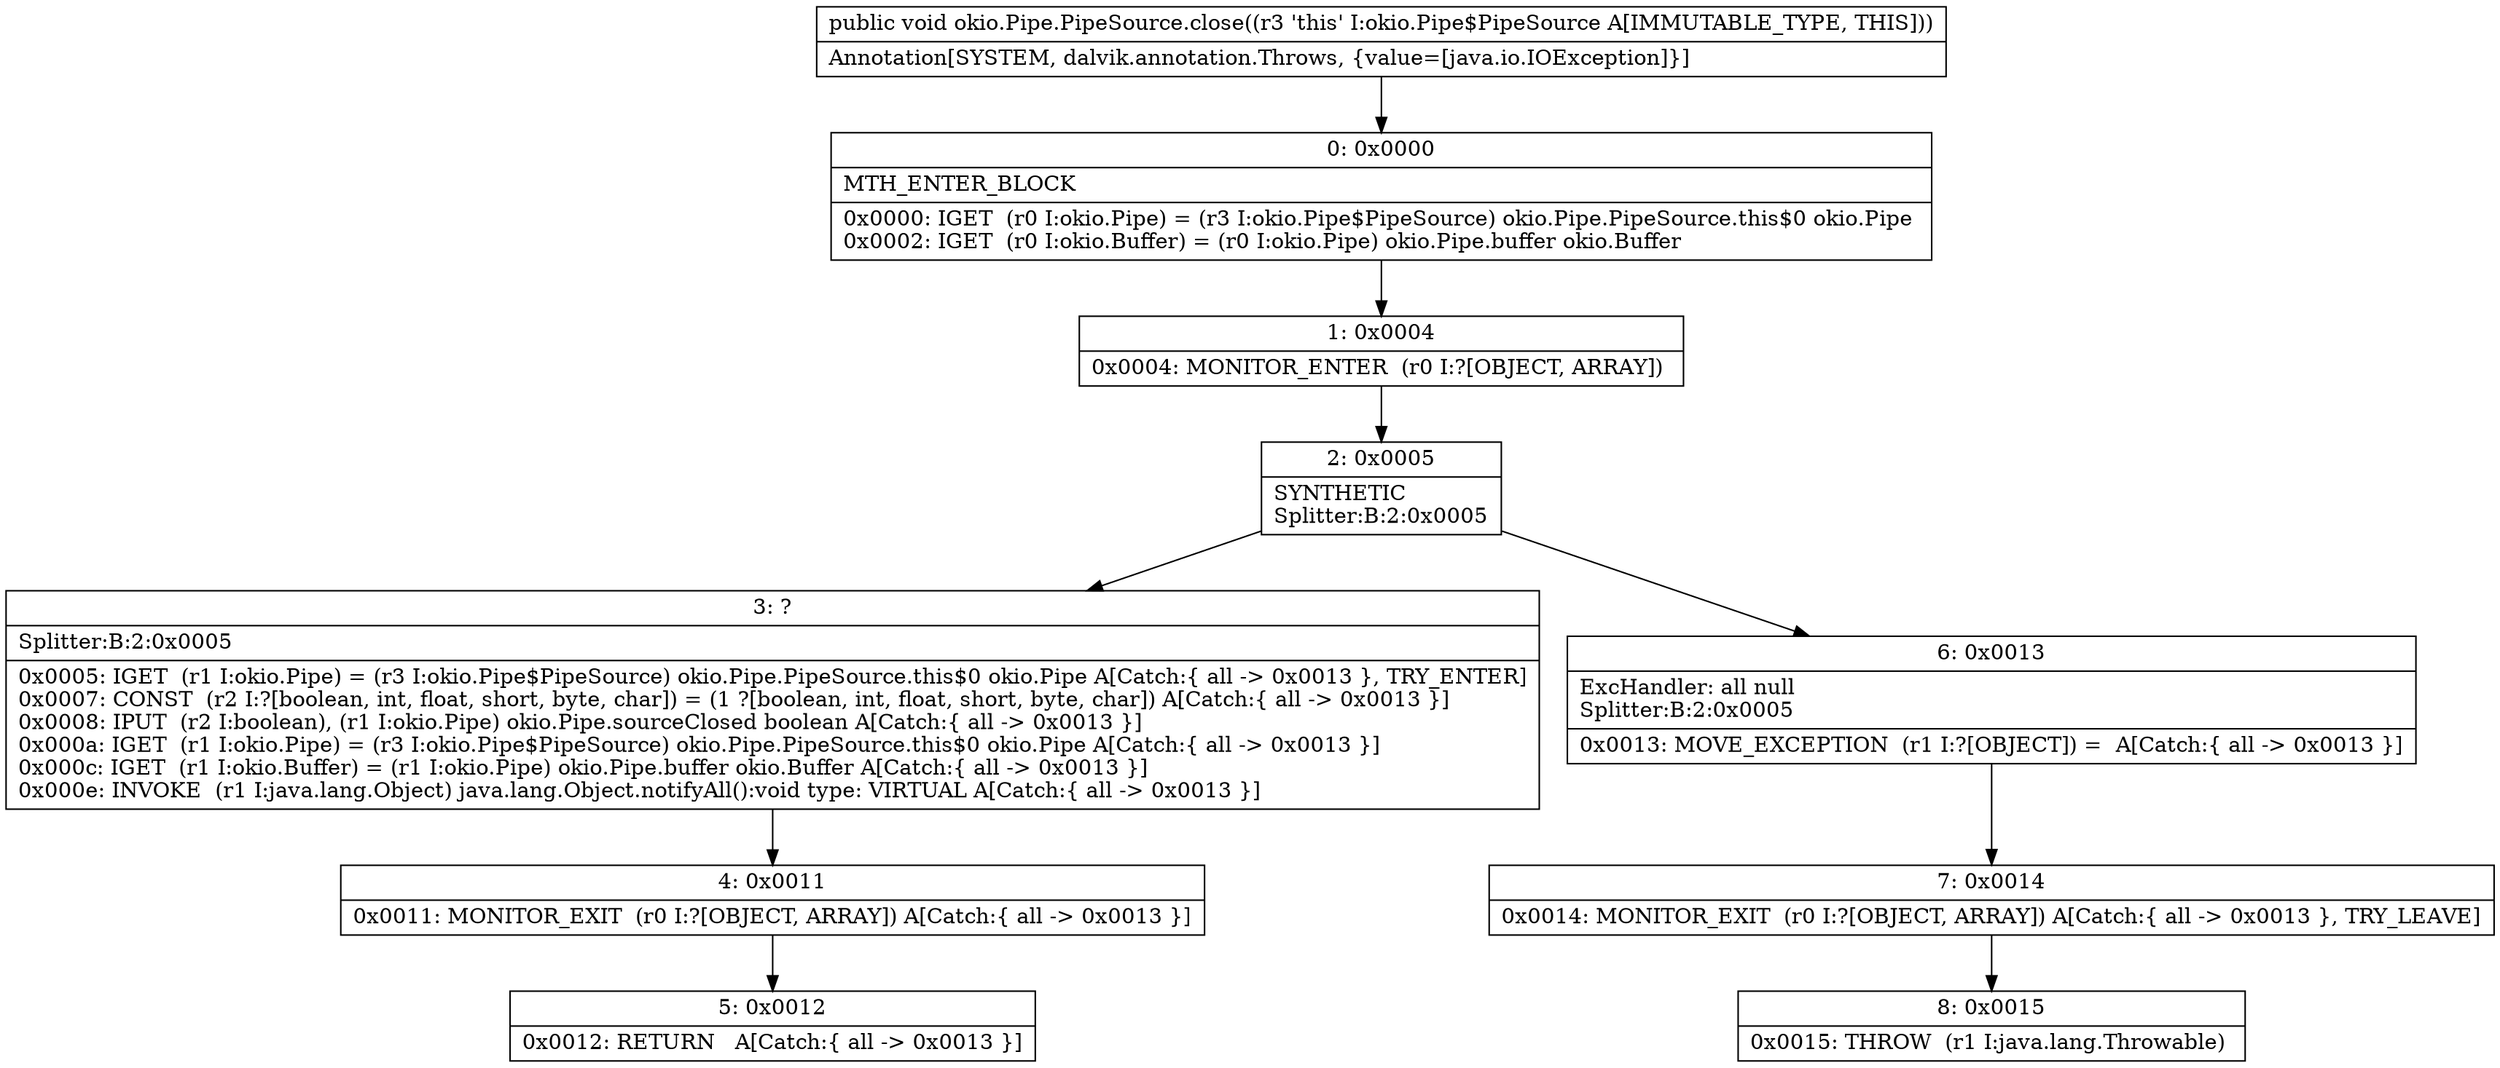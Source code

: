 digraph "CFG forokio.Pipe.PipeSource.close()V" {
Node_0 [shape=record,label="{0\:\ 0x0000|MTH_ENTER_BLOCK\l|0x0000: IGET  (r0 I:okio.Pipe) = (r3 I:okio.Pipe$PipeSource) okio.Pipe.PipeSource.this$0 okio.Pipe \l0x0002: IGET  (r0 I:okio.Buffer) = (r0 I:okio.Pipe) okio.Pipe.buffer okio.Buffer \l}"];
Node_1 [shape=record,label="{1\:\ 0x0004|0x0004: MONITOR_ENTER  (r0 I:?[OBJECT, ARRAY]) \l}"];
Node_2 [shape=record,label="{2\:\ 0x0005|SYNTHETIC\lSplitter:B:2:0x0005\l}"];
Node_3 [shape=record,label="{3\:\ ?|Splitter:B:2:0x0005\l|0x0005: IGET  (r1 I:okio.Pipe) = (r3 I:okio.Pipe$PipeSource) okio.Pipe.PipeSource.this$0 okio.Pipe A[Catch:\{ all \-\> 0x0013 \}, TRY_ENTER]\l0x0007: CONST  (r2 I:?[boolean, int, float, short, byte, char]) = (1 ?[boolean, int, float, short, byte, char]) A[Catch:\{ all \-\> 0x0013 \}]\l0x0008: IPUT  (r2 I:boolean), (r1 I:okio.Pipe) okio.Pipe.sourceClosed boolean A[Catch:\{ all \-\> 0x0013 \}]\l0x000a: IGET  (r1 I:okio.Pipe) = (r3 I:okio.Pipe$PipeSource) okio.Pipe.PipeSource.this$0 okio.Pipe A[Catch:\{ all \-\> 0x0013 \}]\l0x000c: IGET  (r1 I:okio.Buffer) = (r1 I:okio.Pipe) okio.Pipe.buffer okio.Buffer A[Catch:\{ all \-\> 0x0013 \}]\l0x000e: INVOKE  (r1 I:java.lang.Object) java.lang.Object.notifyAll():void type: VIRTUAL A[Catch:\{ all \-\> 0x0013 \}]\l}"];
Node_4 [shape=record,label="{4\:\ 0x0011|0x0011: MONITOR_EXIT  (r0 I:?[OBJECT, ARRAY]) A[Catch:\{ all \-\> 0x0013 \}]\l}"];
Node_5 [shape=record,label="{5\:\ 0x0012|0x0012: RETURN   A[Catch:\{ all \-\> 0x0013 \}]\l}"];
Node_6 [shape=record,label="{6\:\ 0x0013|ExcHandler: all null\lSplitter:B:2:0x0005\l|0x0013: MOVE_EXCEPTION  (r1 I:?[OBJECT]) =  A[Catch:\{ all \-\> 0x0013 \}]\l}"];
Node_7 [shape=record,label="{7\:\ 0x0014|0x0014: MONITOR_EXIT  (r0 I:?[OBJECT, ARRAY]) A[Catch:\{ all \-\> 0x0013 \}, TRY_LEAVE]\l}"];
Node_8 [shape=record,label="{8\:\ 0x0015|0x0015: THROW  (r1 I:java.lang.Throwable) \l}"];
MethodNode[shape=record,label="{public void okio.Pipe.PipeSource.close((r3 'this' I:okio.Pipe$PipeSource A[IMMUTABLE_TYPE, THIS]))  | Annotation[SYSTEM, dalvik.annotation.Throws, \{value=[java.io.IOException]\}]\l}"];
MethodNode -> Node_0;
Node_0 -> Node_1;
Node_1 -> Node_2;
Node_2 -> Node_3;
Node_2 -> Node_6;
Node_3 -> Node_4;
Node_4 -> Node_5;
Node_6 -> Node_7;
Node_7 -> Node_8;
}

